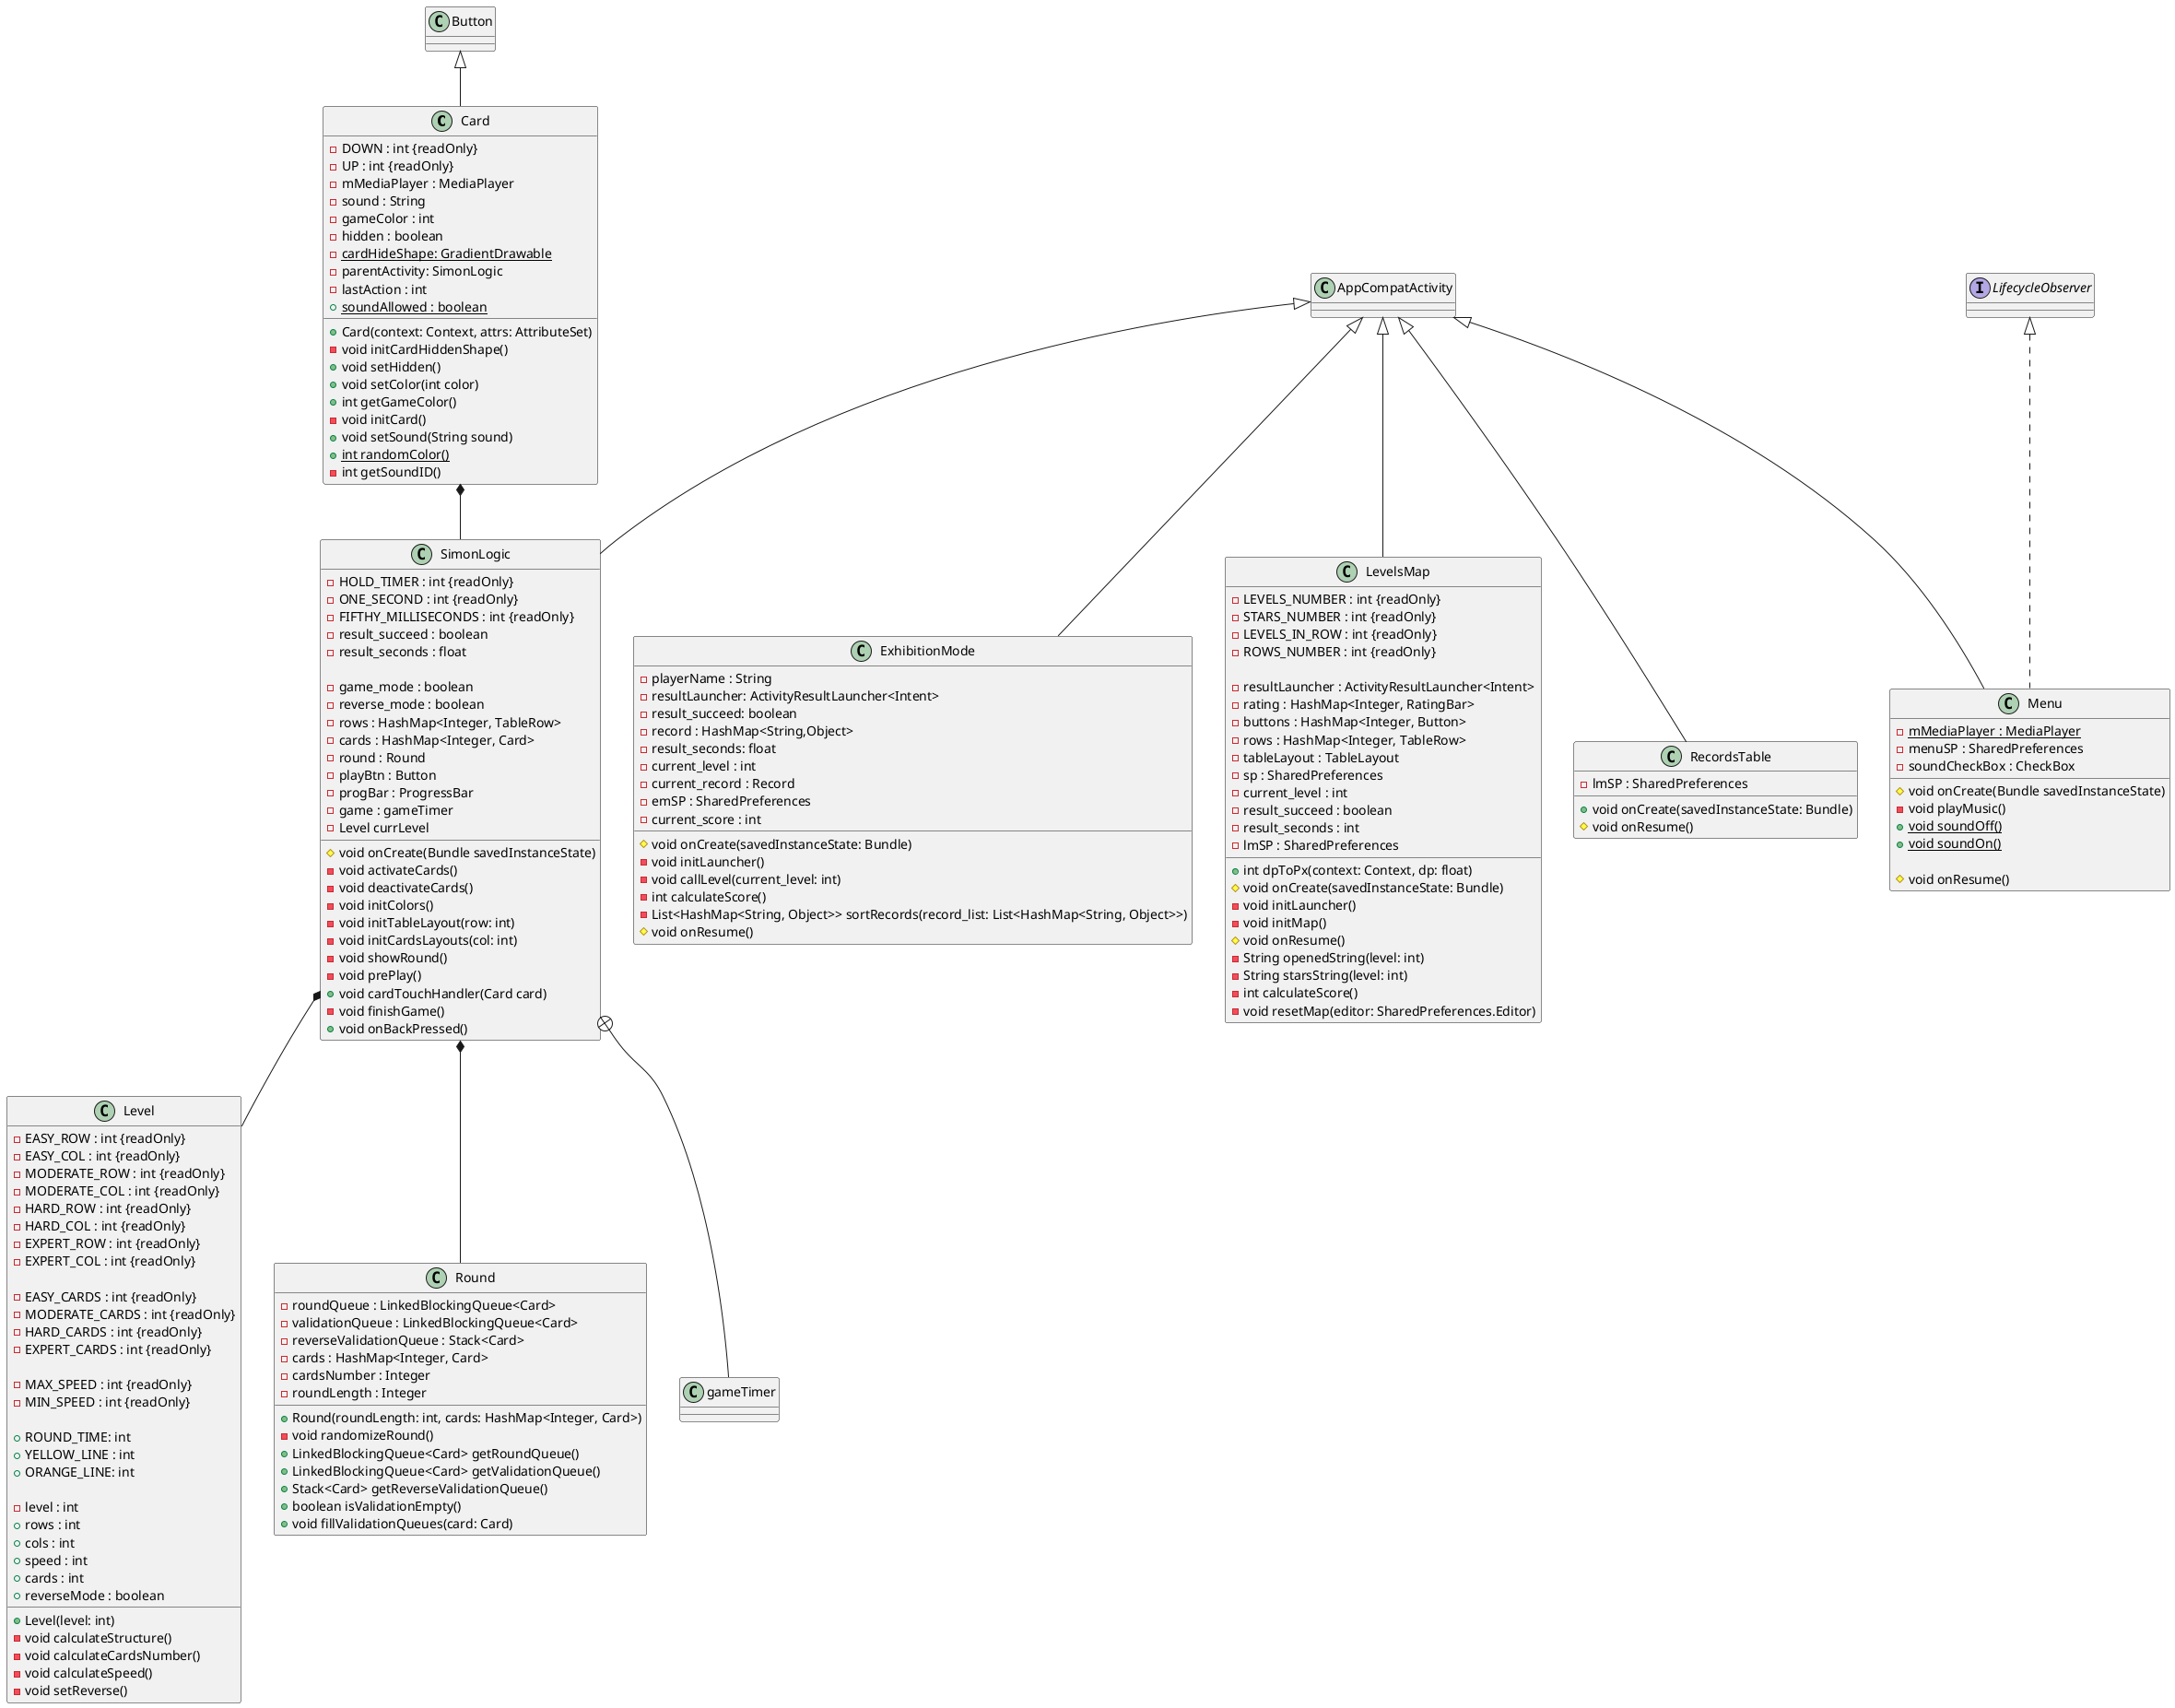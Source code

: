 @startuml
'https://plantuml.com/class-diagram

class Card extends Button
{
    - DOWN : int {readOnly}
    - UP : int {readOnly}
    - mMediaPlayer : MediaPlayer
    - sound : String
    - gameColor : int
    - hidden : boolean
    - {static} cardHideShape: GradientDrawable
    - parentActivity: SimonLogic
    - lastAction : int
    + {static} soundAllowed : boolean

    + Card(context: Context, attrs: AttributeSet)
    - void initCardHiddenShape()
    + void setHidden()
    + void setColor(int color)
    + int getGameColor()
    - void initCard()
    + void setSound(String sound)
    + {static} int randomColor()
    - int getSoundID()

}


class ExhibitionMode extends AppCompatActivity {

    - playerName : String
    - resultLauncher: ActivityResultLauncher<Intent>
    - result_succeed: boolean
    - record : HashMap<String,Object>
    - result_seconds: float
    - current_level : int
    - current_record : Record
    - emSP : SharedPreferences
    - current_score : int

    # void onCreate(savedInstanceState: Bundle)
    - void initLauncher()
    - void callLevel(current_level: int)
    - int calculateScore()
    - List<HashMap<String, Object>> sortRecords(record_list: List<HashMap<String, Object>>)
    # void onResume()
}

class Level {

    - EASY_ROW : int {readOnly}
    - EASY_COL : int {readOnly}
    - MODERATE_ROW : int {readOnly}
    - MODERATE_COL : int {readOnly}
    - HARD_ROW : int {readOnly}
    - HARD_COL : int {readOnly}
    - EXPERT_ROW : int {readOnly}
    - EXPERT_COL : int {readOnly}

    - EASY_CARDS : int {readOnly}
    - MODERATE_CARDS : int {readOnly}
    - HARD_CARDS : int {readOnly}
    - EXPERT_CARDS : int {readOnly}

    - MAX_SPEED : int {readOnly}
    - MIN_SPEED : int {readOnly}

    + ROUND_TIME: int
    + YELLOW_LINE : int
    + ORANGE_LINE: int

    - level : int
    + rows : int
    + cols : int
    + speed : int
    + cards : int
    + reverseMode : boolean

    + Level(level: int)
    - void calculateStructure()
    - void calculateCardsNumber()
    - void calculateSpeed()
    - void setReverse()
}

class LevelsMap extends AppCompatActivity {

    - LEVELS_NUMBER : int {readOnly}
    - STARS_NUMBER : int {readOnly}
    - LEVELS_IN_ROW : int {readOnly}
    - ROWS_NUMBER : int {readOnly}

    - resultLauncher : ActivityResultLauncher<Intent>
    - rating : HashMap<Integer, RatingBar>
    - buttons : HashMap<Integer, Button>
    - rows : HashMap<Integer, TableRow>
    - tableLayout : TableLayout
    - sp : SharedPreferences
    - current_level : int
    - result_succeed : boolean
    - result_seconds : int
    - lmSP : SharedPreferences

    + int dpToPx(context: Context, dp: float)
    # void onCreate(savedInstanceState: Bundle)
    - void initLauncher()
    - void initMap()
    # void onResume()
    - String openedString(level: int)
    - String starsString(level: int)
    - int calculateScore()
    - void resetMap(editor: SharedPreferences.Editor)
}

class Menu extends AppCompatActivity implements LifecycleObserver {
    - {static} mMediaPlayer : MediaPlayer
    - menuSP : SharedPreferences
    - soundCheckBox : CheckBox

    # void onCreate(Bundle savedInstanceState)
    - void playMusic()
    + {static} void soundOff()
    + {static} void soundOn()

    # void onResume()

}


class RecordsTable extends AppCompatActivity {

    - lmSP : SharedPreferences
    + void onCreate(savedInstanceState: Bundle)
    # void onResume()
}

class Round {

    - roundQueue : LinkedBlockingQueue<Card>
    - validationQueue : LinkedBlockingQueue<Card>
    - reverseValidationQueue : Stack<Card>
    - cards : HashMap<Integer, Card>
    - cardsNumber : Integer
    - roundLength : Integer

    + Round(roundLength: int, cards: HashMap<Integer, Card>)
    - void randomizeRound()
    + LinkedBlockingQueue<Card> getRoundQueue()
    + LinkedBlockingQueue<Card> getValidationQueue()
    + Stack<Card> getReverseValidationQueue()
    + boolean isValidationEmpty()
    + void fillValidationQueues(card: Card)

}

class SimonLogic extends AppCompatActivity {

    - HOLD_TIMER : int {readOnly}
    - ONE_SECOND : int {readOnly}
    - FIFTHY_MILLISECONDS : int {readOnly}
    - result_succeed : boolean
    - result_seconds : float

    - game_mode : boolean
    - reverse_mode : boolean
    - rows : HashMap<Integer, TableRow>
    - cards : HashMap<Integer, Card>
    - round : Round
    - playBtn : Button
    - progBar : ProgressBar
    - game : gameTimer
    - Level currLevel

    # void onCreate(Bundle savedInstanceState)
    - void activateCards()
    - void deactivateCards()
    - void initColors()
    - void initTableLayout(row: int)
    - void initCardsLayouts(col: int)
    - void showRound()
    - void prePlay()
    + void cardTouchHandler(Card card)
    - void finishGame()
    + void onBackPressed()

}

SimonLogic *-- Level
SimonLogic *-- Round
SimonLogic +-- gameTimer
Card *-- SimonLogic


@enduml
